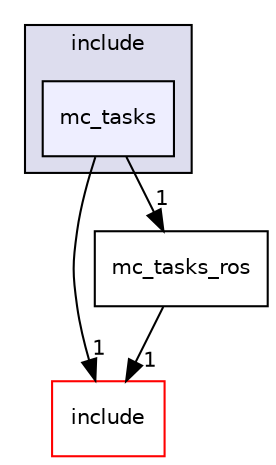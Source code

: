 digraph "plugins/ROS/include/mc_tasks" {
  compound=true
  node [ fontsize="10", fontname="Helvetica"];
  edge [ labelfontsize="10", labelfontname="Helvetica"];
  subgraph clusterdir_0884a74720358c6ca75630db8a4fc3d2 {
    graph [ bgcolor="#ddddee", pencolor="black", label="include" fontname="Helvetica", fontsize="10", URL="dir_0884a74720358c6ca75630db8a4fc3d2.html"]
  dir_f5863744202c98ee1f457dd1ad29e0a5 [shape=box, label="mc_tasks", style="filled", fillcolor="#eeeeff", pencolor="black", URL="dir_f5863744202c98ee1f457dd1ad29e0a5.html"];
  }
  dir_d44c64559bbebec7f509842c48db8b23 [shape=box label="include" fillcolor="white" style="filled" color="red" URL="dir_d44c64559bbebec7f509842c48db8b23.html"];
  dir_ee999e0d52ed226e451882f5cdb28265 [shape=box label="mc_tasks_ros" URL="dir_ee999e0d52ed226e451882f5cdb28265.html"];
  dir_f5863744202c98ee1f457dd1ad29e0a5->dir_d44c64559bbebec7f509842c48db8b23 [headlabel="1", labeldistance=1.5 headhref="dir_000029_000000.html"];
  dir_f5863744202c98ee1f457dd1ad29e0a5->dir_ee999e0d52ed226e451882f5cdb28265 [headlabel="1", labeldistance=1.5 headhref="dir_000029_000018.html"];
  dir_ee999e0d52ed226e451882f5cdb28265->dir_d44c64559bbebec7f509842c48db8b23 [headlabel="1", labeldistance=1.5 headhref="dir_000018_000000.html"];
}
